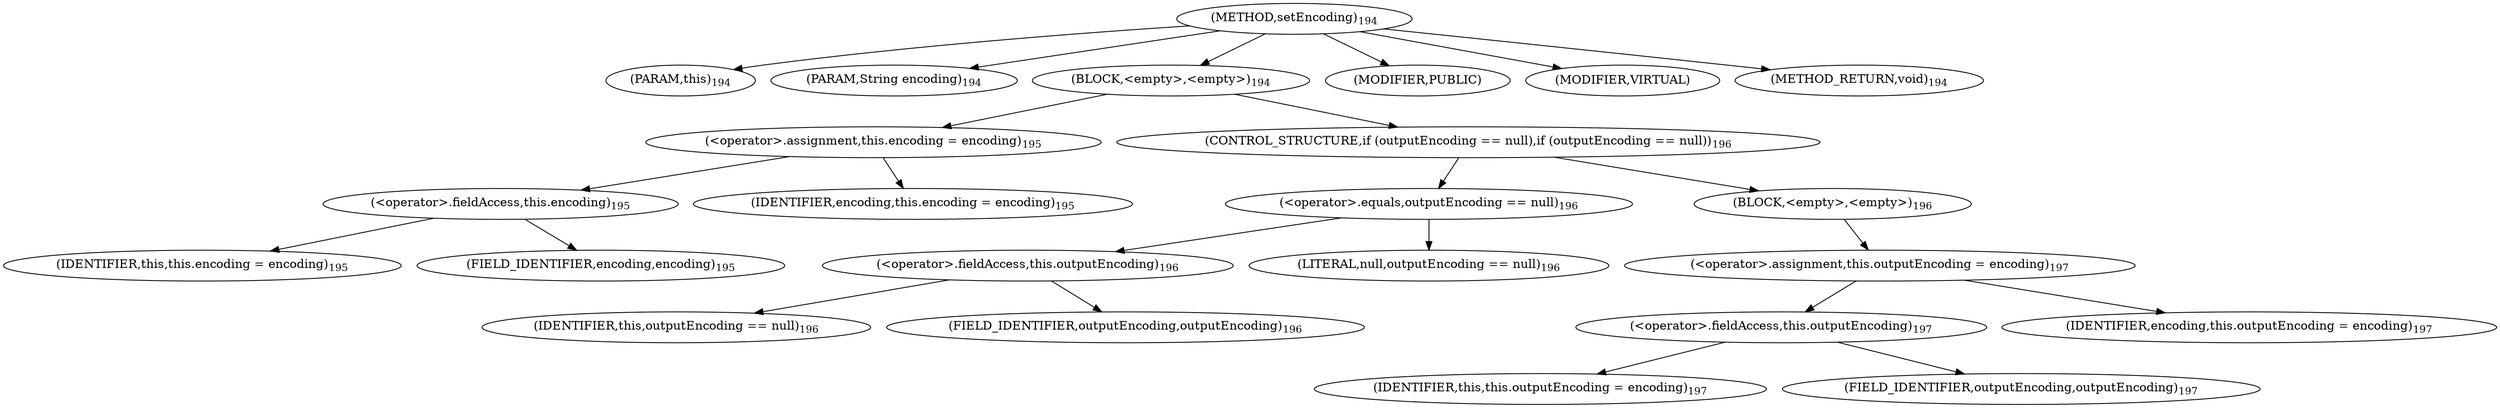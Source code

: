 digraph "setEncoding" {  
"326" [label = <(METHOD,setEncoding)<SUB>194</SUB>> ]
"14" [label = <(PARAM,this)<SUB>194</SUB>> ]
"327" [label = <(PARAM,String encoding)<SUB>194</SUB>> ]
"328" [label = <(BLOCK,&lt;empty&gt;,&lt;empty&gt;)<SUB>194</SUB>> ]
"329" [label = <(&lt;operator&gt;.assignment,this.encoding = encoding)<SUB>195</SUB>> ]
"330" [label = <(&lt;operator&gt;.fieldAccess,this.encoding)<SUB>195</SUB>> ]
"13" [label = <(IDENTIFIER,this,this.encoding = encoding)<SUB>195</SUB>> ]
"331" [label = <(FIELD_IDENTIFIER,encoding,encoding)<SUB>195</SUB>> ]
"332" [label = <(IDENTIFIER,encoding,this.encoding = encoding)<SUB>195</SUB>> ]
"333" [label = <(CONTROL_STRUCTURE,if (outputEncoding == null),if (outputEncoding == null))<SUB>196</SUB>> ]
"334" [label = <(&lt;operator&gt;.equals,outputEncoding == null)<SUB>196</SUB>> ]
"335" [label = <(&lt;operator&gt;.fieldAccess,this.outputEncoding)<SUB>196</SUB>> ]
"336" [label = <(IDENTIFIER,this,outputEncoding == null)<SUB>196</SUB>> ]
"337" [label = <(FIELD_IDENTIFIER,outputEncoding,outputEncoding)<SUB>196</SUB>> ]
"338" [label = <(LITERAL,null,outputEncoding == null)<SUB>196</SUB>> ]
"339" [label = <(BLOCK,&lt;empty&gt;,&lt;empty&gt;)<SUB>196</SUB>> ]
"340" [label = <(&lt;operator&gt;.assignment,this.outputEncoding = encoding)<SUB>197</SUB>> ]
"341" [label = <(&lt;operator&gt;.fieldAccess,this.outputEncoding)<SUB>197</SUB>> ]
"342" [label = <(IDENTIFIER,this,this.outputEncoding = encoding)<SUB>197</SUB>> ]
"343" [label = <(FIELD_IDENTIFIER,outputEncoding,outputEncoding)<SUB>197</SUB>> ]
"344" [label = <(IDENTIFIER,encoding,this.outputEncoding = encoding)<SUB>197</SUB>> ]
"345" [label = <(MODIFIER,PUBLIC)> ]
"346" [label = <(MODIFIER,VIRTUAL)> ]
"347" [label = <(METHOD_RETURN,void)<SUB>194</SUB>> ]
  "326" -> "14" 
  "326" -> "327" 
  "326" -> "328" 
  "326" -> "345" 
  "326" -> "346" 
  "326" -> "347" 
  "328" -> "329" 
  "328" -> "333" 
  "329" -> "330" 
  "329" -> "332" 
  "330" -> "13" 
  "330" -> "331" 
  "333" -> "334" 
  "333" -> "339" 
  "334" -> "335" 
  "334" -> "338" 
  "335" -> "336" 
  "335" -> "337" 
  "339" -> "340" 
  "340" -> "341" 
  "340" -> "344" 
  "341" -> "342" 
  "341" -> "343" 
}
